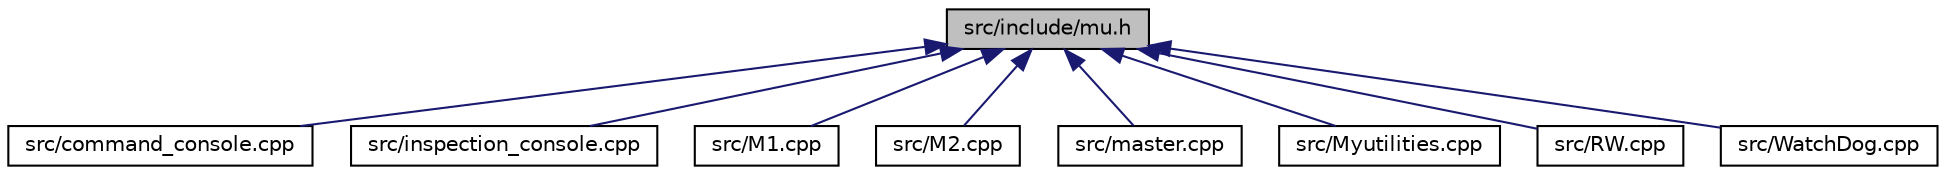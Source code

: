 digraph "src/include/mu.h"
{
 // LATEX_PDF_SIZE
  edge [fontname="Helvetica",fontsize="10",labelfontname="Helvetica",labelfontsize="10"];
  node [fontname="Helvetica",fontsize="10",shape=record];
  Node1 [label="src/include/mu.h",height=0.2,width=0.4,color="black", fillcolor="grey75", style="filled", fontcolor="black",tooltip=" "];
  Node1 -> Node2 [dir="back",color="midnightblue",fontsize="10",style="solid",fontname="Helvetica"];
  Node2 [label="src/command_console.cpp",height=0.2,width=0.4,color="black", fillcolor="white", style="filled",URL="$command__console_8cpp.html",tooltip=" "];
  Node1 -> Node3 [dir="back",color="midnightblue",fontsize="10",style="solid",fontname="Helvetica"];
  Node3 [label="src/inspection_console.cpp",height=0.2,width=0.4,color="black", fillcolor="white", style="filled",URL="$inspection__console_8cpp.html",tooltip=" "];
  Node1 -> Node4 [dir="back",color="midnightblue",fontsize="10",style="solid",fontname="Helvetica"];
  Node4 [label="src/M1.cpp",height=0.2,width=0.4,color="black", fillcolor="white", style="filled",URL="$_m1_8cpp.html",tooltip=" "];
  Node1 -> Node5 [dir="back",color="midnightblue",fontsize="10",style="solid",fontname="Helvetica"];
  Node5 [label="src/M2.cpp",height=0.2,width=0.4,color="black", fillcolor="white", style="filled",URL="$_m2_8cpp.html",tooltip=" "];
  Node1 -> Node6 [dir="back",color="midnightblue",fontsize="10",style="solid",fontname="Helvetica"];
  Node6 [label="src/master.cpp",height=0.2,width=0.4,color="black", fillcolor="white", style="filled",URL="$master_8cpp.html",tooltip=" "];
  Node1 -> Node7 [dir="back",color="midnightblue",fontsize="10",style="solid",fontname="Helvetica"];
  Node7 [label="src/Myutilities.cpp",height=0.2,width=0.4,color="black", fillcolor="white", style="filled",URL="$_myutilities_8cpp.html",tooltip=" "];
  Node1 -> Node8 [dir="back",color="midnightblue",fontsize="10",style="solid",fontname="Helvetica"];
  Node8 [label="src/RW.cpp",height=0.2,width=0.4,color="black", fillcolor="white", style="filled",URL="$_r_w_8cpp.html",tooltip=" "];
  Node1 -> Node9 [dir="back",color="midnightblue",fontsize="10",style="solid",fontname="Helvetica"];
  Node9 [label="src/WatchDog.cpp",height=0.2,width=0.4,color="black", fillcolor="white", style="filled",URL="$_watch_dog_8cpp.html",tooltip=" "];
}
